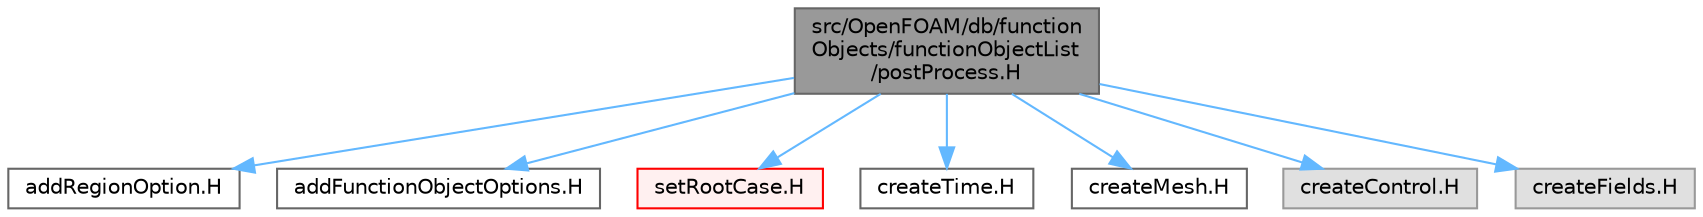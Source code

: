 digraph "src/OpenFOAM/db/functionObjects/functionObjectList/postProcess.H"
{
 // LATEX_PDF_SIZE
  bgcolor="transparent";
  edge [fontname=Helvetica,fontsize=10,labelfontname=Helvetica,labelfontsize=10];
  node [fontname=Helvetica,fontsize=10,shape=box,height=0.2,width=0.4];
  Node1 [id="Node000001",label="src/OpenFOAM/db/function\lObjects/functionObjectList\l/postProcess.H",height=0.2,width=0.4,color="gray40", fillcolor="grey60", style="filled", fontcolor="black",tooltip="Execute application functionObjects to post-process existing results."];
  Node1 -> Node2 [id="edge1_Node000001_Node000002",color="steelblue1",style="solid",tooltip=" "];
  Node2 [id="Node000002",label="addRegionOption.H",height=0.2,width=0.4,color="grey40", fillcolor="white", style="filled",URL="$addRegionOption_8H.html",tooltip=" "];
  Node1 -> Node3 [id="edge2_Node000001_Node000003",color="steelblue1",style="solid",tooltip=" "];
  Node3 [id="Node000003",label="addFunctionObjectOptions.H",height=0.2,width=0.4,color="grey40", fillcolor="white", style="filled",URL="$addFunctionObjectOptions_8H.html",tooltip=" "];
  Node1 -> Node4 [id="edge3_Node000001_Node000004",color="steelblue1",style="solid",tooltip=" "];
  Node4 [id="Node000004",label="setRootCase.H",height=0.2,width=0.4,color="red", fillcolor="#FFF0F0", style="filled",URL="$setRootCase_8H.html",tooltip=" "];
  Node1 -> Node6 [id="edge4_Node000001_Node000006",color="steelblue1",style="solid",tooltip=" "];
  Node6 [id="Node000006",label="createTime.H",height=0.2,width=0.4,color="grey40", fillcolor="white", style="filled",URL="$createTime_8H.html",tooltip=" "];
  Node1 -> Node7 [id="edge5_Node000001_Node000007",color="steelblue1",style="solid",tooltip=" "];
  Node7 [id="Node000007",label="createMesh.H",height=0.2,width=0.4,color="grey40", fillcolor="white", style="filled",URL="$createMesh_8H.html",tooltip="Required Variables."];
  Node1 -> Node8 [id="edge6_Node000001_Node000008",color="steelblue1",style="solid",tooltip=" "];
  Node8 [id="Node000008",label="createControl.H",height=0.2,width=0.4,color="grey60", fillcolor="#E0E0E0", style="filled",tooltip=" "];
  Node1 -> Node9 [id="edge7_Node000001_Node000009",color="steelblue1",style="solid",tooltip=" "];
  Node9 [id="Node000009",label="createFields.H",height=0.2,width=0.4,color="grey60", fillcolor="#E0E0E0", style="filled",tooltip=" "];
}
